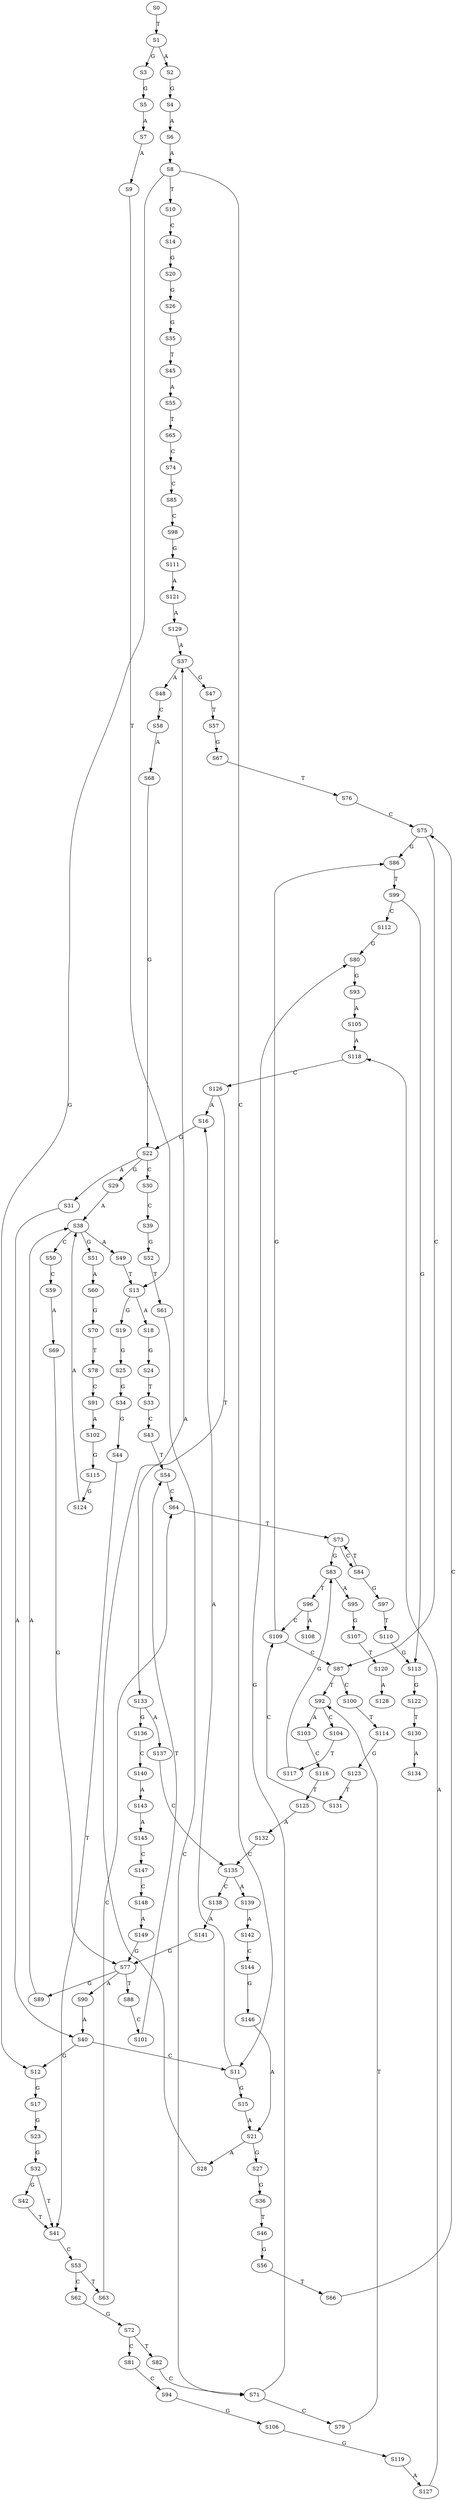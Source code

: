 strict digraph  {
	S0 -> S1 [ label = T ];
	S1 -> S2 [ label = A ];
	S1 -> S3 [ label = G ];
	S2 -> S4 [ label = G ];
	S3 -> S5 [ label = G ];
	S4 -> S6 [ label = A ];
	S5 -> S7 [ label = A ];
	S6 -> S8 [ label = A ];
	S7 -> S9 [ label = A ];
	S8 -> S10 [ label = T ];
	S8 -> S11 [ label = C ];
	S8 -> S12 [ label = G ];
	S9 -> S13 [ label = T ];
	S10 -> S14 [ label = C ];
	S11 -> S15 [ label = G ];
	S11 -> S16 [ label = A ];
	S12 -> S17 [ label = G ];
	S13 -> S18 [ label = A ];
	S13 -> S19 [ label = G ];
	S14 -> S20 [ label = G ];
	S15 -> S21 [ label = A ];
	S16 -> S22 [ label = G ];
	S17 -> S23 [ label = G ];
	S18 -> S24 [ label = G ];
	S19 -> S25 [ label = G ];
	S20 -> S26 [ label = G ];
	S21 -> S27 [ label = G ];
	S21 -> S28 [ label = A ];
	S22 -> S29 [ label = G ];
	S22 -> S30 [ label = C ];
	S22 -> S31 [ label = A ];
	S23 -> S32 [ label = G ];
	S24 -> S33 [ label = T ];
	S25 -> S34 [ label = G ];
	S26 -> S35 [ label = G ];
	S27 -> S36 [ label = G ];
	S28 -> S37 [ label = A ];
	S29 -> S38 [ label = A ];
	S30 -> S39 [ label = C ];
	S31 -> S40 [ label = A ];
	S32 -> S41 [ label = T ];
	S32 -> S42 [ label = G ];
	S33 -> S43 [ label = C ];
	S34 -> S44 [ label = G ];
	S35 -> S45 [ label = T ];
	S36 -> S46 [ label = T ];
	S37 -> S47 [ label = G ];
	S37 -> S48 [ label = A ];
	S38 -> S49 [ label = A ];
	S38 -> S50 [ label = C ];
	S38 -> S51 [ label = G ];
	S39 -> S52 [ label = G ];
	S40 -> S11 [ label = C ];
	S40 -> S12 [ label = G ];
	S41 -> S53 [ label = C ];
	S42 -> S41 [ label = T ];
	S43 -> S54 [ label = T ];
	S44 -> S41 [ label = T ];
	S45 -> S55 [ label = A ];
	S46 -> S56 [ label = G ];
	S47 -> S57 [ label = T ];
	S48 -> S58 [ label = C ];
	S49 -> S13 [ label = T ];
	S50 -> S59 [ label = C ];
	S51 -> S60 [ label = A ];
	S52 -> S61 [ label = T ];
	S53 -> S62 [ label = C ];
	S53 -> S63 [ label = T ];
	S54 -> S64 [ label = C ];
	S55 -> S65 [ label = T ];
	S56 -> S66 [ label = T ];
	S57 -> S67 [ label = G ];
	S58 -> S68 [ label = A ];
	S59 -> S69 [ label = A ];
	S60 -> S70 [ label = G ];
	S61 -> S71 [ label = C ];
	S62 -> S72 [ label = G ];
	S63 -> S64 [ label = C ];
	S64 -> S73 [ label = T ];
	S65 -> S74 [ label = C ];
	S66 -> S75 [ label = C ];
	S67 -> S76 [ label = T ];
	S68 -> S22 [ label = G ];
	S69 -> S77 [ label = G ];
	S70 -> S78 [ label = T ];
	S71 -> S79 [ label = C ];
	S71 -> S80 [ label = G ];
	S72 -> S81 [ label = C ];
	S72 -> S82 [ label = T ];
	S73 -> S83 [ label = G ];
	S73 -> S84 [ label = C ];
	S74 -> S85 [ label = C ];
	S75 -> S86 [ label = G ];
	S75 -> S87 [ label = C ];
	S76 -> S75 [ label = C ];
	S77 -> S88 [ label = T ];
	S77 -> S89 [ label = G ];
	S77 -> S90 [ label = A ];
	S78 -> S91 [ label = C ];
	S79 -> S92 [ label = T ];
	S80 -> S93 [ label = G ];
	S81 -> S94 [ label = C ];
	S82 -> S71 [ label = C ];
	S83 -> S95 [ label = A ];
	S83 -> S96 [ label = T ];
	S84 -> S73 [ label = T ];
	S84 -> S97 [ label = G ];
	S85 -> S98 [ label = C ];
	S86 -> S99 [ label = T ];
	S87 -> S92 [ label = T ];
	S87 -> S100 [ label = C ];
	S88 -> S101 [ label = C ];
	S89 -> S38 [ label = A ];
	S90 -> S40 [ label = A ];
	S91 -> S102 [ label = A ];
	S92 -> S103 [ label = A ];
	S92 -> S104 [ label = C ];
	S93 -> S105 [ label = A ];
	S94 -> S106 [ label = G ];
	S95 -> S107 [ label = G ];
	S96 -> S108 [ label = A ];
	S96 -> S109 [ label = C ];
	S97 -> S110 [ label = T ];
	S98 -> S111 [ label = G ];
	S99 -> S112 [ label = C ];
	S99 -> S113 [ label = G ];
	S100 -> S114 [ label = T ];
	S101 -> S54 [ label = T ];
	S102 -> S115 [ label = G ];
	S103 -> S116 [ label = C ];
	S104 -> S117 [ label = T ];
	S105 -> S118 [ label = A ];
	S106 -> S119 [ label = G ];
	S107 -> S120 [ label = T ];
	S109 -> S87 [ label = C ];
	S109 -> S86 [ label = G ];
	S110 -> S113 [ label = G ];
	S111 -> S121 [ label = A ];
	S112 -> S80 [ label = G ];
	S113 -> S122 [ label = G ];
	S114 -> S123 [ label = G ];
	S115 -> S124 [ label = G ];
	S116 -> S125 [ label = T ];
	S117 -> S83 [ label = G ];
	S118 -> S126 [ label = C ];
	S119 -> S127 [ label = A ];
	S120 -> S128 [ label = A ];
	S121 -> S129 [ label = A ];
	S122 -> S130 [ label = T ];
	S123 -> S131 [ label = T ];
	S124 -> S38 [ label = A ];
	S125 -> S132 [ label = A ];
	S126 -> S16 [ label = A ];
	S126 -> S133 [ label = T ];
	S127 -> S118 [ label = A ];
	S129 -> S37 [ label = A ];
	S130 -> S134 [ label = A ];
	S131 -> S109 [ label = C ];
	S132 -> S135 [ label = C ];
	S133 -> S136 [ label = G ];
	S133 -> S137 [ label = A ];
	S135 -> S138 [ label = C ];
	S135 -> S139 [ label = A ];
	S136 -> S140 [ label = C ];
	S137 -> S135 [ label = C ];
	S138 -> S141 [ label = A ];
	S139 -> S142 [ label = A ];
	S140 -> S143 [ label = A ];
	S141 -> S77 [ label = G ];
	S142 -> S144 [ label = C ];
	S143 -> S145 [ label = A ];
	S144 -> S146 [ label = G ];
	S145 -> S147 [ label = C ];
	S146 -> S21 [ label = A ];
	S147 -> S148 [ label = C ];
	S148 -> S149 [ label = A ];
	S149 -> S77 [ label = G ];
}
